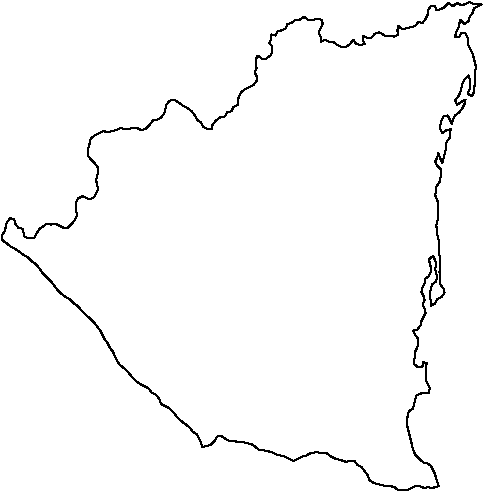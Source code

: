 #FIG 3.2
Landscape
Center
Metric
A4      
100.00
Single
-2
# Nicaragua
1200 2
# Nicaragua
2 3 0 1 0 7 48 0 -1 0.000 1 0 -1 0 0 463
	 4231 4411 4189 4441 4168 4476 4153 4506 4123 4506 4086 4498
	 4078 4468 4071 4438 4041 4431 4018 4401 4011 4371 3981 4363
	 3958 4393 3951 4423 3943 4453 3921 4491 3928 4521 3958 4543
	 3988 4566 4018 4581 4048 4603 4078 4626 4108 4641 4138 4671
	 4168 4693 4191 4723 4213 4753 4243 4783 4273 4813 4296 4843
	 4318 4873 4348 4903 4378 4926 4408 4941 4438 4971 4468 4993
	 4491 5023 4521 5053 4551 5076 4581 5106 4603 5136 4626 5166
	 4641 5196 4656 5226 4678 5256 4693 5286 4716 5316 4731 5353
	 4746 5383 4768 5413 4798 5436 4828 5466 4851 5496 4881 5526
	 4911 5548 4941 5563 4971 5578 4993 5608 5023 5623 5046 5653
	 5061 5691 5091 5706 5121 5721 5151 5751 5173 5781 5203 5811
	 5233 5833 5263 5856 5286 5886 5316 5908 5331 5938 5346 5968
	 5353 5998 5383 5991 5413 5983 5443 5953 5458 5923 5488 5916
	 5518 5938 5548 5953 5578 5953 5608 5961 5638 5961 5668 5968
	 5706 5976 5736 5998 5766 6021 5796 6021 5826 6028 5856 6036
	 5886 6051 5916 6058 5946 6066 5976 6081 6006 6096 6036 6081
	 6066 6066 6096 6058 6126 6043 6156 6036 6186 6036 6216 6043
	 6246 6043 6276 6066 6306 6081 6336 6088 6381 6103 6411 6096
	 6441 6096 6463 6126 6493 6141 6516 6171 6538 6201 6546 6231
	 6576 6253 6606 6261 6636 6268 6666 6276 6696 6276 6726 6283
	 6755 6306 6785 6306 6815 6306 6845 6291 6875 6276 6905 6276
	 6943 6291 6965 6283 6995 6291 7043 6276 7025 6223 7018 6193
	 7003 6163 6988 6133 6958 6111 6937 6111 6905 6081 6875 6051
	 6859 6013 6853 5983 6845 5953 6838 5923 6830 5893 6823 5863
	 6815 5833 6815 5803 6823 5773 6830 5743 6860 5721 6868 5691
	 6875 5661 6883 5631 6913 5616 6943 5608 6973 5608 6980 5578
	 6965 5548 6950 5518 6950 5488 6950 5458 6950 5428 6958 5398
	 6928 5391 6928 5421 6898 5428 6868 5406 6868 5376 6875 5346
	 6875 5316 6890 5286 6898 5256 6898 5226 6875 5196 6860 5166
	 6890 5158 6913 5128 6920 5098 6935 5068 6950 5038 6943 5008
	 6928 4978 6943 4948 6935 4918 6920 4888 6928 4858 6943 4828
	 6943 4798 6973 4776 6988 4746 6988 4716 6980 4686 6973 4656
	 7003 4633 7018 4663 7025 4693 7018 4723 7025 4753 7033 4783
	 7025 4813 6995 4836 6988 4866 6980 4896 6980 4926 6988 4956
	 6988 4986 7018 4971 7033 4941 7063 4926 7085 4896 7078 4866
	 7055 4836 7055 4806 7055 4776 7048 4746 7055 4716 7055 4686
	 7055 4656 7048 4626 7048 4596 7048 4566 7048 4536 7040 4506
	 7033 4476 7033 4446 7025 4416 7033 4386 7040 4356 7040 4318
	 7040 4281 7040 4251 7018 4198 7025 4168 7025 4138 7048 4108
	 7055 4078 7063 4048 7063 4018 7033 3988 7018 3958 7033 3928
	 7040 3898 7055 3936 7070 3966 7078 3936 7085 3906 7093 3876
	 7093 3846 7100 3816 7123 3786 7123 3756 7130 3726 7100 3733
	 7070 3756 7055 3726 7055 3696 7063 3666 7078 3636 7108 3628
	 7123 3658 7138 3688 7145 3658 7160 3628 7190 3606 7213 3576
	 7228 3546 7235 3516 7205 3531 7175 3553 7160 3523 7183 3493
	 7198 3463 7205 3433 7213 3403 7228 3373 7258 3343 7265 3373
	 7265 3411 7265 3441 7250 3471 7280 3493 7295 3463 7295 3433
	 7303 3403 7303 3373 7303 3343 7303 3313 7310 3283 7303 3253
	 7295 3223 7288 3193 7273 3163 7258 3133 7250 3103 7250 3073
	 7235 3043 7205 3036 7190 3066 7160 3066 7168 3036 7183 3006
	 7190 2976 7198 2946 7228 2976 7258 2953 7265 2923 7288 2893
	 7295 2863 7350 2835 7325 2833 7295 2833 7265 2818 7235 2833
	 7205 2840 7175 2825 7145 2848 7115 2825 7085 2855 7055 2870
	 7025 2878 7018 2848 6988 2848 6965 2878 6965 2908 6950 2938
	 6928 2968 6898 2960 6875 2990 6845 2998 6815 3005 6785 3013
	 6755 2990 6748 3020 6755 3050 6725 3065 6688 3058 6658 3058
	 6620 3035 6590 3043 6560 3073 6530 3073 6500 3058 6500 3088
	 6515 3118 6485 3125 6455 3118 6433 3088 6410 3118 6380 3140
	 6350 3140 6320 3125 6290 3103 6260 3103 6230 3088 6200 3103
	 6200 3065 6185 3035 6200 3005 6215 2975 6208 2945 6178 2938
	 6148 2945 6110 2945 6080 2923 6051 2945 6021 2945 5991 2968
	 5961 2975 5953 3005 5923 3020 5893 3028 5878 3058 5848 3050
	 5848 3080 5833 3110 5856 3140 5856 3170 5841 3200 5811 3223
	 5781 3223 5751 3200 5736 3230 5736 3260 5743 3290 5728 3320
	 5743 3350 5743 3380 5721 3410 5691 3425 5661 3440 5631 3463
	 5616 3493 5608 3523 5608 3553 5578 3568 5563 3598 5533 3605
	 5518 3635 5481 3643 5451 3665 5428 3695 5421 3725 5391 3725
	 5361 3710 5346 3680 5316 3658 5301 3628 5278 3598 5248 3575
	 5218 3560 5188 3538 5151 3515 5121 3523 5098 3553 5091 3583
	 5083 3613 5061 3643 5031 3658 5001 3665 4978 3695 4948 3725
	 4918 3733 4888 3718 4858 3718 4828 3725 4798 3725 4768 3718
	 4738 3733 4708 3740 4678 3748 4648 3740 4618 3755 4588 3770
	 4558 3793 4551 3823 4543 3853 4536 3883 4536 3913 4558 3943
	 4588 3973 4611 4003 4611 4033 4603 4063 4596 4093 4603 4123
	 4611 4153 4596 4183 4581 4213 4551 4228 4498 4206 4468 4221
	 4453 4251 4453 4281 4453 4311 4461 4341 4446 4371 4423 4401
	 4393 4431 4363 4431 4333 4416 4303 4401 4273 4408 4243 4401
	 4231 4411
